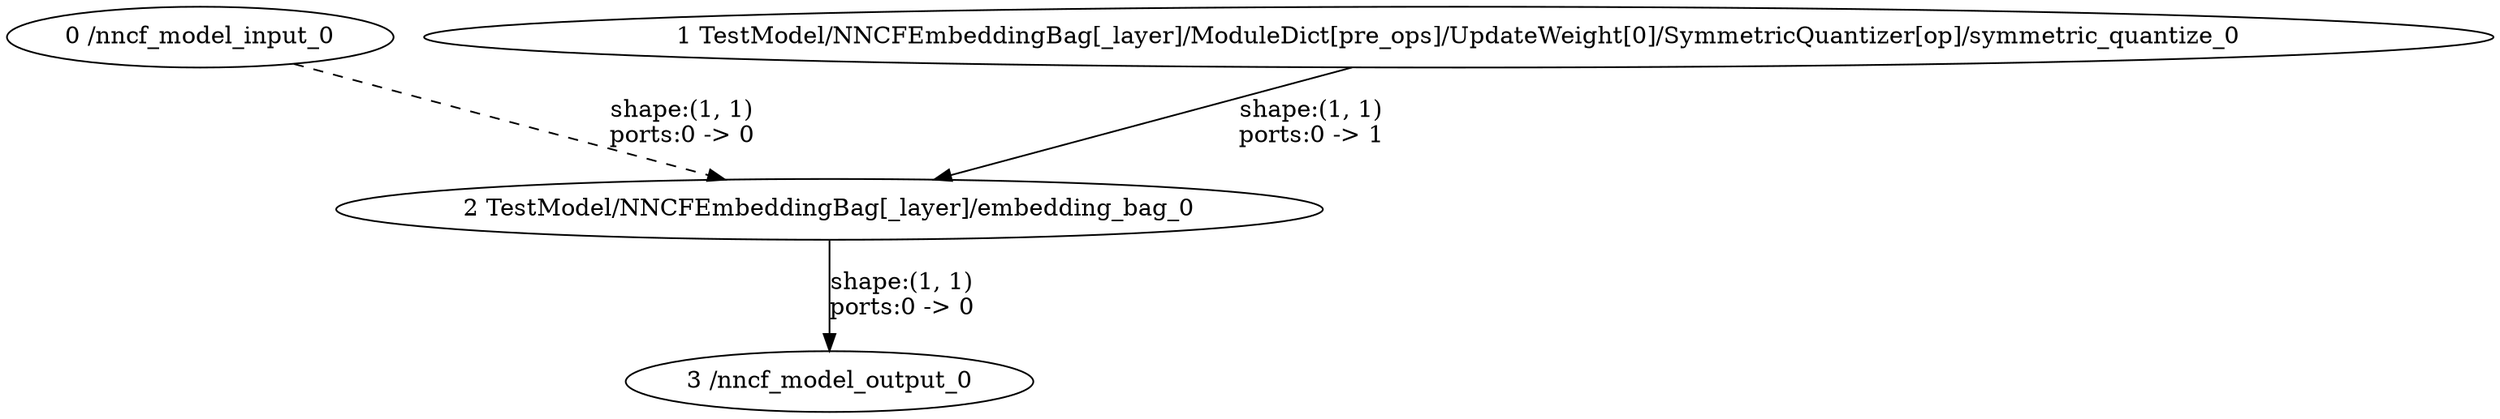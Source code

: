 strict digraph  {
"0 /nncf_model_input_0" [id=0, type=nncf_model_input];
"1 TestModel/NNCFEmbeddingBag[_layer]/ModuleDict[pre_ops]/UpdateWeight[0]/SymmetricQuantizer[op]/symmetric_quantize_0" [id=1, type=symmetric_quantize];
"2 TestModel/NNCFEmbeddingBag[_layer]/embedding_bag_0" [id=2, type=embedding_bag];
"3 /nncf_model_output_0" [id=3, type=nncf_model_output];
"0 /nncf_model_input_0" -> "2 TestModel/NNCFEmbeddingBag[_layer]/embedding_bag_0"  [label="shape:(1, 1)\nports:0 -> 0", style=dashed];
"1 TestModel/NNCFEmbeddingBag[_layer]/ModuleDict[pre_ops]/UpdateWeight[0]/SymmetricQuantizer[op]/symmetric_quantize_0" -> "2 TestModel/NNCFEmbeddingBag[_layer]/embedding_bag_0"  [label="shape:(1, 1)\nports:0 -> 1", style=solid];
"2 TestModel/NNCFEmbeddingBag[_layer]/embedding_bag_0" -> "3 /nncf_model_output_0"  [label="shape:(1, 1)\nports:0 -> 0", style=solid];
}
